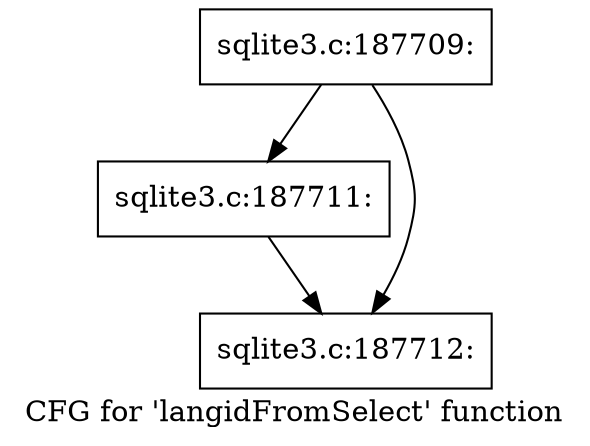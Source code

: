digraph "CFG for 'langidFromSelect' function" {
	label="CFG for 'langidFromSelect' function";

	Node0x55c0fb0f7350 [shape=record,label="{sqlite3.c:187709:}"];
	Node0x55c0fb0f7350 -> Node0x55c0fb0faa80;
	Node0x55c0fb0f7350 -> Node0x55c0fb0faad0;
	Node0x55c0fb0faa80 [shape=record,label="{sqlite3.c:187711:}"];
	Node0x55c0fb0faa80 -> Node0x55c0fb0faad0;
	Node0x55c0fb0faad0 [shape=record,label="{sqlite3.c:187712:}"];
}

